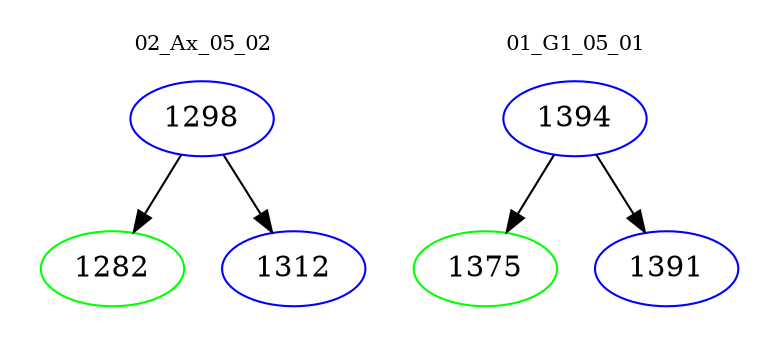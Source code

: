 digraph{
subgraph cluster_0 {
color = white
label = "02_Ax_05_02";
fontsize=10;
T0_1298 [label="1298", color="blue"]
T0_1298 -> T0_1282 [color="black"]
T0_1282 [label="1282", color="green"]
T0_1298 -> T0_1312 [color="black"]
T0_1312 [label="1312", color="blue"]
}
subgraph cluster_1 {
color = white
label = "01_G1_05_01";
fontsize=10;
T1_1394 [label="1394", color="blue"]
T1_1394 -> T1_1375 [color="black"]
T1_1375 [label="1375", color="green"]
T1_1394 -> T1_1391 [color="black"]
T1_1391 [label="1391", color="blue"]
}
}
